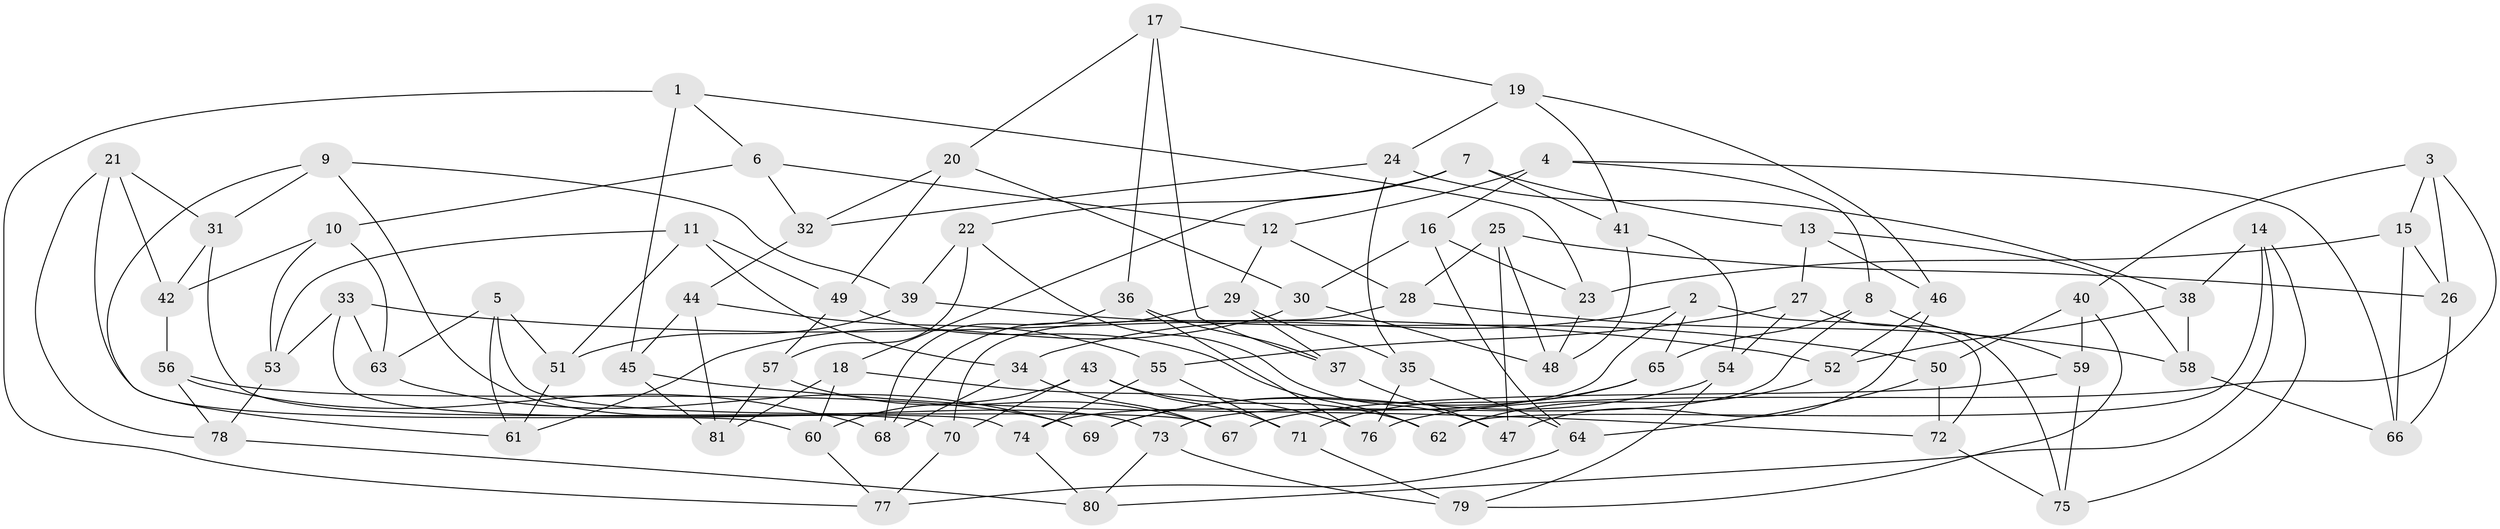 // coarse degree distribution, {3: 0.2, 4: 0.425, 5: 0.15, 6: 0.075, 7: 0.05, 11: 0.025, 9: 0.025, 8: 0.05}
// Generated by graph-tools (version 1.1) at 2025/03/03/04/25 22:03:16]
// undirected, 81 vertices, 162 edges
graph export_dot {
graph [start="1"]
  node [color=gray90,style=filled];
  1;
  2;
  3;
  4;
  5;
  6;
  7;
  8;
  9;
  10;
  11;
  12;
  13;
  14;
  15;
  16;
  17;
  18;
  19;
  20;
  21;
  22;
  23;
  24;
  25;
  26;
  27;
  28;
  29;
  30;
  31;
  32;
  33;
  34;
  35;
  36;
  37;
  38;
  39;
  40;
  41;
  42;
  43;
  44;
  45;
  46;
  47;
  48;
  49;
  50;
  51;
  52;
  53;
  54;
  55;
  56;
  57;
  58;
  59;
  60;
  61;
  62;
  63;
  64;
  65;
  66;
  67;
  68;
  69;
  70;
  71;
  72;
  73;
  74;
  75;
  76;
  77;
  78;
  79;
  80;
  81;
  1 -- 6;
  1 -- 77;
  1 -- 23;
  1 -- 45;
  2 -- 72;
  2 -- 65;
  2 -- 74;
  2 -- 34;
  3 -- 15;
  3 -- 76;
  3 -- 40;
  3 -- 26;
  4 -- 8;
  4 -- 16;
  4 -- 66;
  4 -- 12;
  5 -- 63;
  5 -- 51;
  5 -- 61;
  5 -- 67;
  6 -- 10;
  6 -- 32;
  6 -- 12;
  7 -- 41;
  7 -- 18;
  7 -- 22;
  7 -- 13;
  8 -- 59;
  8 -- 65;
  8 -- 73;
  9 -- 61;
  9 -- 73;
  9 -- 31;
  9 -- 39;
  10 -- 42;
  10 -- 63;
  10 -- 53;
  11 -- 53;
  11 -- 49;
  11 -- 51;
  11 -- 34;
  12 -- 28;
  12 -- 29;
  13 -- 58;
  13 -- 27;
  13 -- 46;
  14 -- 38;
  14 -- 75;
  14 -- 62;
  14 -- 80;
  15 -- 26;
  15 -- 23;
  15 -- 66;
  16 -- 30;
  16 -- 64;
  16 -- 23;
  17 -- 20;
  17 -- 37;
  17 -- 36;
  17 -- 19;
  18 -- 76;
  18 -- 81;
  18 -- 60;
  19 -- 46;
  19 -- 41;
  19 -- 24;
  20 -- 49;
  20 -- 30;
  20 -- 32;
  21 -- 42;
  21 -- 31;
  21 -- 78;
  21 -- 60;
  22 -- 47;
  22 -- 39;
  22 -- 57;
  23 -- 48;
  24 -- 32;
  24 -- 38;
  24 -- 35;
  25 -- 48;
  25 -- 47;
  25 -- 28;
  25 -- 26;
  26 -- 66;
  27 -- 54;
  27 -- 75;
  27 -- 55;
  28 -- 70;
  28 -- 58;
  29 -- 68;
  29 -- 35;
  29 -- 37;
  30 -- 48;
  30 -- 61;
  31 -- 42;
  31 -- 70;
  32 -- 44;
  33 -- 53;
  33 -- 74;
  33 -- 52;
  33 -- 63;
  34 -- 67;
  34 -- 68;
  35 -- 76;
  35 -- 64;
  36 -- 76;
  36 -- 37;
  36 -- 68;
  37 -- 47;
  38 -- 52;
  38 -- 58;
  39 -- 51;
  39 -- 50;
  40 -- 59;
  40 -- 50;
  40 -- 79;
  41 -- 54;
  41 -- 48;
  42 -- 56;
  43 -- 71;
  43 -- 70;
  43 -- 62;
  43 -- 60;
  44 -- 45;
  44 -- 81;
  44 -- 55;
  45 -- 72;
  45 -- 81;
  46 -- 52;
  46 -- 47;
  49 -- 57;
  49 -- 62;
  50 -- 64;
  50 -- 72;
  51 -- 61;
  52 -- 62;
  53 -- 78;
  54 -- 79;
  54 -- 69;
  55 -- 74;
  55 -- 71;
  56 -- 78;
  56 -- 69;
  56 -- 68;
  57 -- 67;
  57 -- 81;
  58 -- 66;
  59 -- 67;
  59 -- 75;
  60 -- 77;
  63 -- 69;
  64 -- 77;
  65 -- 71;
  65 -- 69;
  70 -- 77;
  71 -- 79;
  72 -- 75;
  73 -- 79;
  73 -- 80;
  74 -- 80;
  78 -- 80;
}
